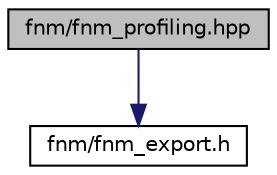 digraph "fnm/fnm_profiling.hpp"
{
 // LATEX_PDF_SIZE
  edge [fontname="Helvetica",fontsize="10",labelfontname="Helvetica",labelfontsize="10"];
  node [fontname="Helvetica",fontsize="10",shape=record];
  Node1 [label="fnm/fnm_profiling.hpp",height=0.2,width=0.4,color="black", fillcolor="grey75", style="filled", fontcolor="black",tooltip=" "];
  Node1 -> Node2 [color="midnightblue",fontsize="10",style="solid",fontname="Helvetica"];
  Node2 [label="fnm/fnm_export.h",height=0.2,width=0.4,color="black", fillcolor="white", style="filled",URL="$dc/d45/fnm__export_8h.html",tooltip=" "];
}
